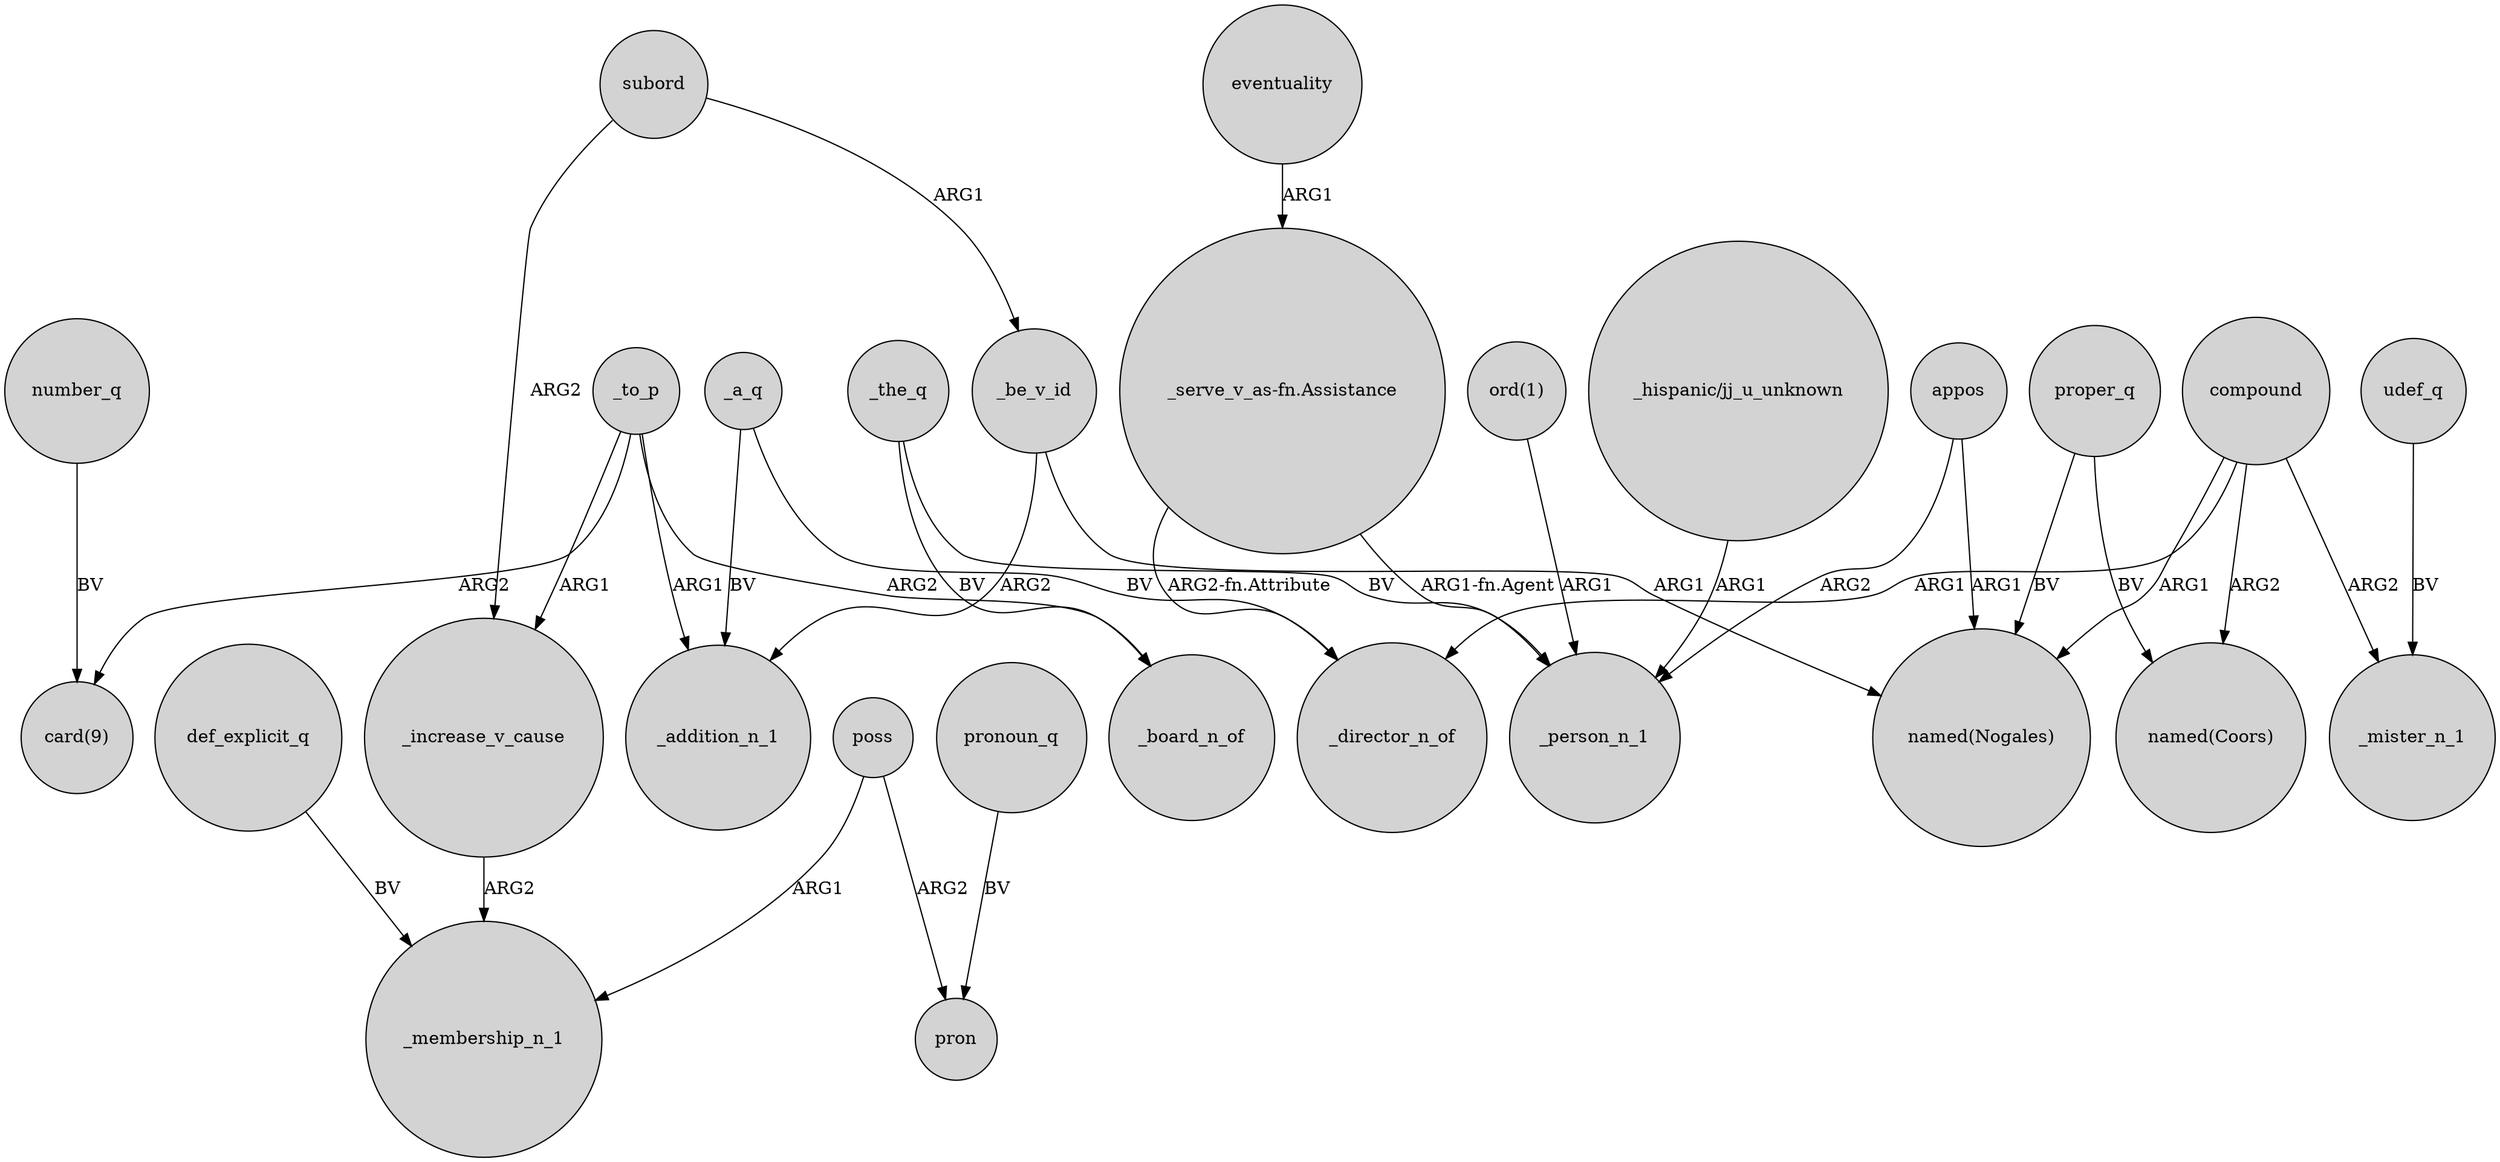 digraph {
	node [shape=circle style=filled]
	subord -> _be_v_id [label=ARG1]
	poss -> pron [label=ARG2]
	subord -> _increase_v_cause [label=ARG2]
	_to_p -> _increase_v_cause [label=ARG1]
	"_serve_v_as-fn.Assistance" -> _director_n_of [label="ARG2-fn.Attribute"]
	compound -> _mister_n_1 [label=ARG2]
	udef_q -> _mister_n_1 [label=BV]
	"_hispanic/jj_u_unknown" -> _person_n_1 [label=ARG1]
	"_serve_v_as-fn.Assistance" -> _person_n_1 [label="ARG1-fn.Agent"]
	_to_p -> _board_n_of [label=ARG2]
	def_explicit_q -> _membership_n_1 [label=BV]
	pronoun_q -> pron [label=BV]
	appos -> _person_n_1 [label=ARG2]
	_to_p -> _addition_n_1 [label=ARG1]
	_the_q -> _board_n_of [label=BV]
	eventuality -> "_serve_v_as-fn.Assistance" [label=ARG1]
	_a_q -> _director_n_of [label=BV]
	proper_q -> "named(Nogales)" [label=BV]
	_a_q -> _addition_n_1 [label=BV]
	number_q -> "card(9)" [label=BV]
	proper_q -> "named(Coors)" [label=BV]
	_increase_v_cause -> _membership_n_1 [label=ARG2]
	"ord(1)" -> _person_n_1 [label=ARG1]
	compound -> "named(Nogales)" [label=ARG1]
	_to_p -> "card(9)" [label=ARG2]
	_be_v_id -> _addition_n_1 [label=ARG2]
	compound -> _director_n_of [label=ARG1]
	poss -> _membership_n_1 [label=ARG1]
	compound -> "named(Coors)" [label=ARG2]
	appos -> "named(Nogales)" [label=ARG1]
	_the_q -> _person_n_1 [label=BV]
	_be_v_id -> "named(Nogales)" [label=ARG1]
}
